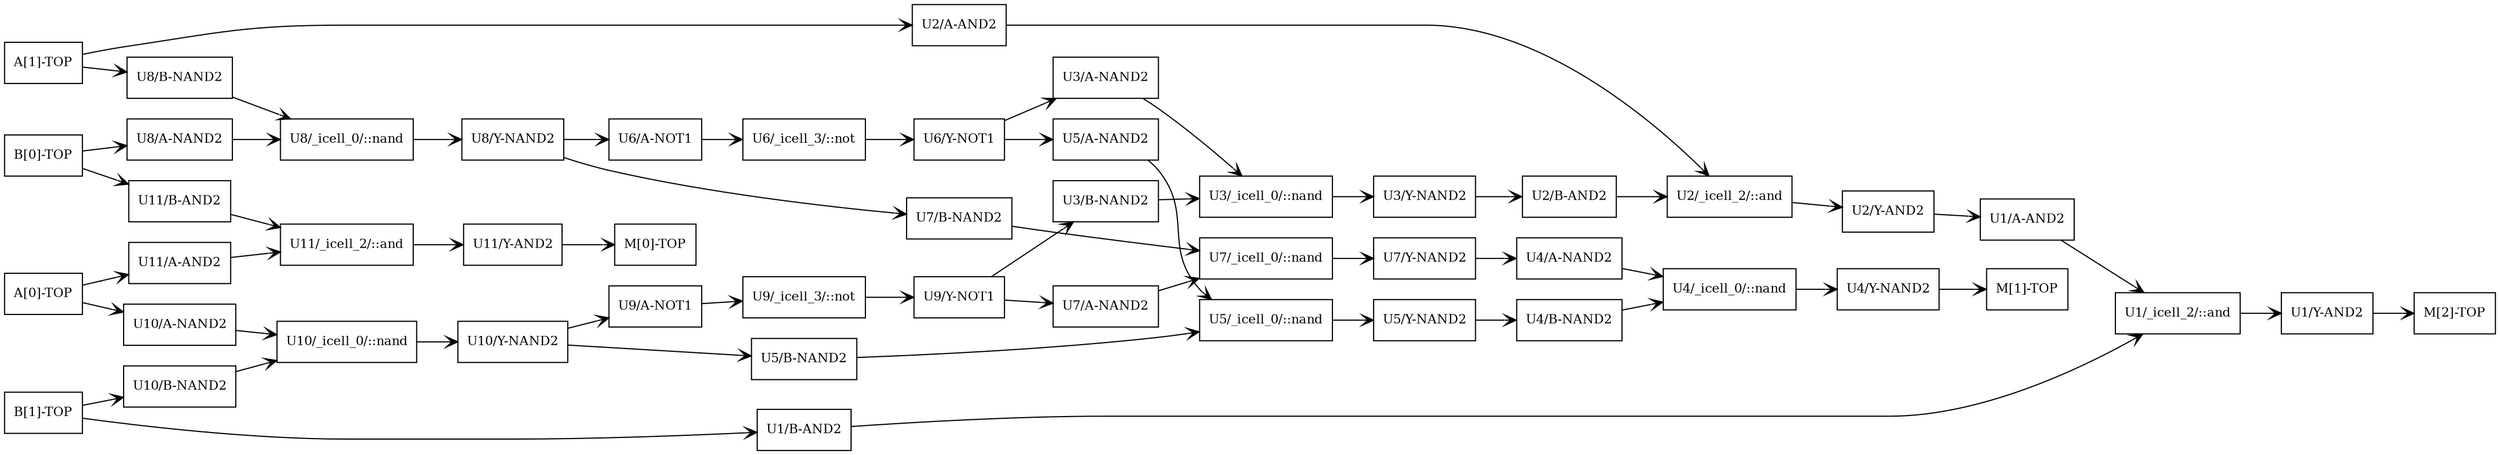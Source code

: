 digraph GRAPH_0 {

  // Generated by Graph::Easy 0.70 at Mon Jan 17 10:27:11 2011

  edge [ arrowhead=open ];
  graph [ rankdir=LR ];
  node [
    fontsize=11,
    fillcolor=white,
    style=filled,
    shape=box ];

  "U9/_icell_3/::not" -> "U9/Y-NOT1" [ color="#000000" ]
  "U9/Y-NOT1" -> "U7/A-NAND2" [ color="#000000" ]
  "U9/Y-NOT1" -> "U3/B-NAND2" [ color="#000000" ]
  "U6/Y-NOT1" -> "U3/A-NAND2" [ color="#000000" ]
  "U6/Y-NOT1" -> "U5/A-NAND2" [ color="#000000" ]
  "U2/_icell_2/::and" -> "U2/Y-AND2" [ color="#000000" ]
  "U7/_icell_0/::nand" -> "U7/Y-NAND2" [ color="#000000" ]
  "U5/B-NAND2" -> "U5/_icell_0/::nand" [ color="#000000" ]
  "U1/Y-AND2" -> "M\[2\]-TOP" [ color="#000000" ]
  "U1/B-AND2" -> "U1/_icell_2/::and" [ color="#000000" ]
  "U5/Y-NAND2" -> "U4/B-NAND2" [ color="#000000" ]
  "U8/_icell_0/::nand" -> "U8/Y-NAND2" [ color="#000000" ]
  "U5/A-NAND2" -> "U5/_icell_0/::nand" [ color="#000000" ]
  "B\[0\]-TOP" -> "U8/A-NAND2" [ color="#000000" ]
  "B\[0\]-TOP" -> "U11/B-AND2" [ color="#000000" ]
  "U8/A-NAND2" -> "U8/_icell_0/::nand" [ color="#000000" ]
  "U7/Y-NAND2" -> "U4/A-NAND2" [ color="#000000" ]
  "U8/B-NAND2" -> "U8/_icell_0/::nand" [ color="#000000" ]
  "U11/Y-AND2" -> "M\[0\]-TOP" [ color="#000000" ]
  "U6/A-NOT1" -> "U6/_icell_3/::not" [ color="#000000" ]
  "U4/Y-NAND2" -> "M\[1\]-TOP" [ color="#000000" ]
  "U7/B-NAND2" -> "U7/_icell_0/::nand" [ color="#000000" ]
  "U3/Y-NAND2" -> "U2/B-AND2" [ color="#000000" ]
  "U9/A-NOT1" -> "U9/_icell_3/::not" [ color="#000000" ]
  "U10/B-NAND2" -> "U10/_icell_0/::nand" [ color="#000000" ]
  "U3/_icell_0/::nand" -> "U3/Y-NAND2" [ color="#000000" ]
  "A\[0\]-TOP" -> "U10/A-NAND2" [ color="#000000" ]
  "A\[0\]-TOP" -> "U11/A-AND2" [ color="#000000" ]
  "U6/_icell_3/::not" -> "U6/Y-NOT1" [ color="#000000" ]
  "U1/A-AND2" -> "U1/_icell_2/::and" [ color="#000000" ]
  "U4/B-NAND2" -> "U4/_icell_0/::nand" [ color="#000000" ]
  "U7/A-NAND2" -> "U7/_icell_0/::nand" [ color="#000000" ]
  "U8/Y-NAND2" -> "U6/A-NOT1" [ color="#000000" ]
  "U8/Y-NAND2" -> "U7/B-NAND2" [ color="#000000" ]
  "U2/Y-AND2" -> "U1/A-AND2" [ color="#000000" ]
  "U11/B-AND2" -> "U11/_icell_2/::and" [ color="#000000" ]
  "U10/Y-NAND2" -> "U5/B-NAND2" [ color="#000000" ]
  "U10/Y-NAND2" -> "U9/A-NOT1" [ color="#000000" ]
  "U1/_icell_2/::and" -> "U1/Y-AND2" [ color="#000000" ]
  "U3/B-NAND2" -> "U3/_icell_0/::nand" [ color="#000000" ]
  "U11/_icell_2/::and" -> "U11/Y-AND2" [ color="#000000" ]
  "U4/A-NAND2" -> "U4/_icell_0/::nand" [ color="#000000" ]
  "U4/_icell_0/::nand" -> "U4/Y-NAND2" [ color="#000000" ]
  "U11/A-AND2" -> "U11/_icell_2/::and" [ color="#000000" ]
  "U3/A-NAND2" -> "U3/_icell_0/::nand" [ color="#000000" ]
  "U2/A-AND2" -> "U2/_icell_2/::and" [ color="#000000" ]
  "U10/A-NAND2" -> "U10/_icell_0/::nand" [ color="#000000" ]
  "B\[1\]-TOP" -> "U1/B-AND2" [ color="#000000" ]
  "B\[1\]-TOP" -> "U10/B-NAND2" [ color="#000000" ]
  "U10/_icell_0/::nand" -> "U10/Y-NAND2" [ color="#000000" ]
  "A\[1\]-TOP" -> "U8/B-NAND2" [ color="#000000" ]
  "A\[1\]-TOP" -> "U2/A-AND2" [ color="#000000" ]
  "U5/_icell_0/::nand" -> "U5/Y-NAND2" [ color="#000000" ]
  "U2/B-AND2" -> "U2/_icell_2/::and" [ color="#000000" ]

}
